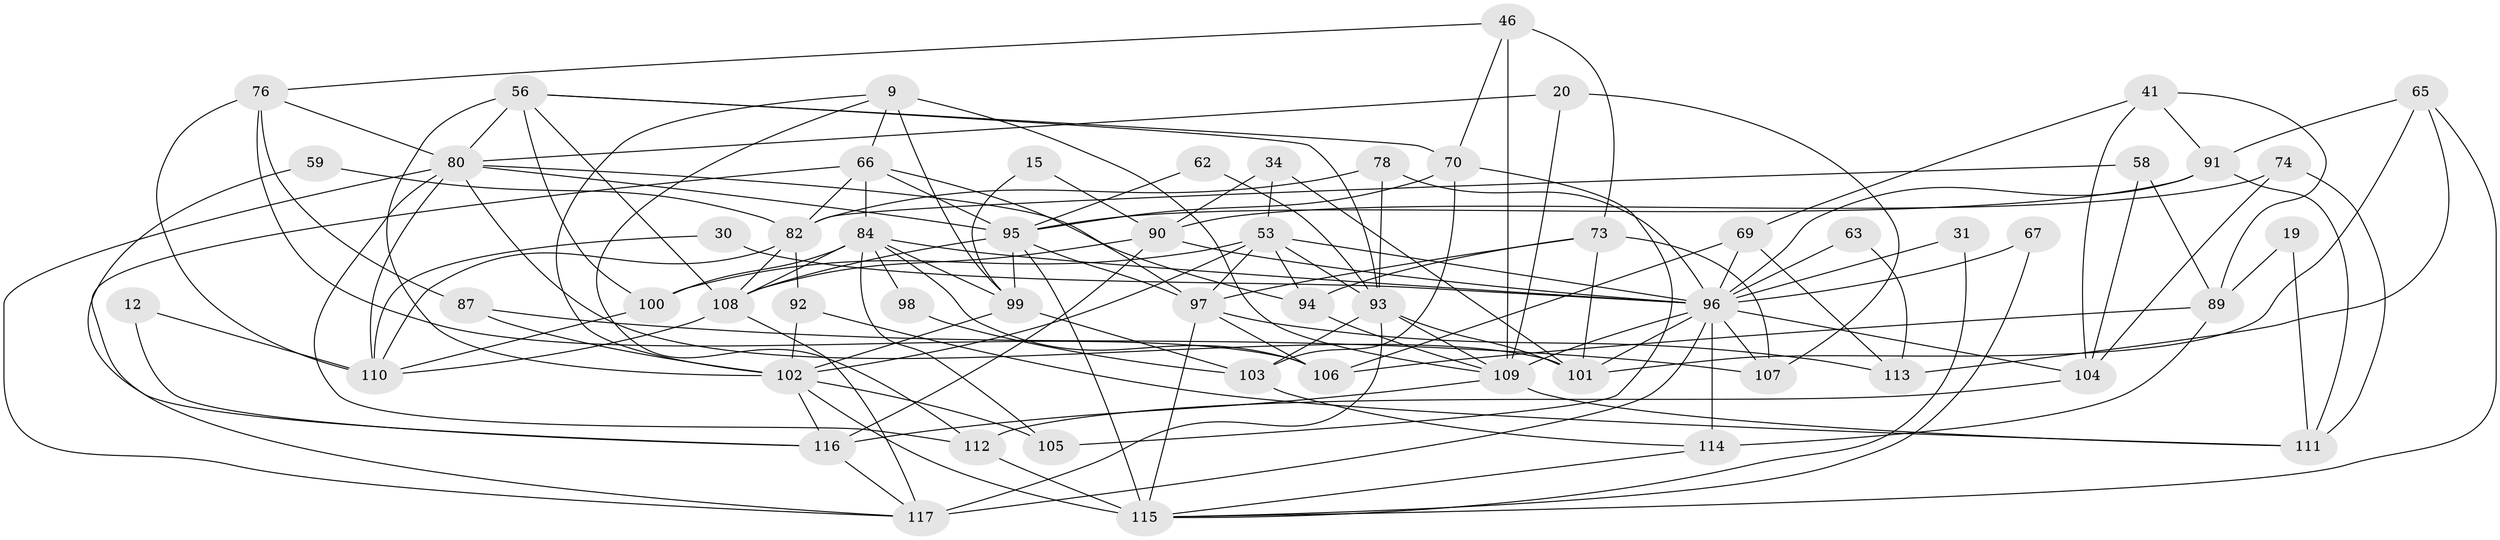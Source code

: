 // original degree distribution, {4: 0.3333333333333333, 6: 0.06837606837606838, 5: 0.20512820512820512, 2: 0.11965811965811966, 3: 0.23931623931623933, 7: 0.02564102564102564, 11: 0.008547008547008548}
// Generated by graph-tools (version 1.1) at 2025/52/03/09/25 04:52:08]
// undirected, 58 vertices, 143 edges
graph export_dot {
graph [start="1"]
  node [color=gray90,style=filled];
  9;
  12;
  15;
  19;
  20;
  30;
  31;
  34;
  41 [super="+26+36"];
  46 [super="+35"];
  53 [super="+3"];
  56 [super="+5+32"];
  58;
  59;
  62;
  63;
  65 [super="+29"];
  66 [super="+61"];
  67 [super="+45"];
  69;
  70 [super="+37"];
  73;
  74;
  76 [super="+17"];
  78;
  80 [super="+4+25+27"];
  82 [super="+54"];
  84 [super="+75"];
  87;
  89 [super="+55"];
  90 [super="+8"];
  91 [super="+7"];
  92;
  93 [super="+28"];
  94;
  95 [super="+18+11+68"];
  96 [super="+83+47+88"];
  97 [super="+24+43"];
  98;
  99 [super="+49"];
  100;
  101 [super="+39"];
  102 [super="+60+71+79+81"];
  103;
  104 [super="+22"];
  105;
  106;
  107 [super="+10"];
  108 [super="+44"];
  109 [super="+77+86"];
  110 [super="+50+64"];
  111;
  112 [super="+72"];
  113;
  114;
  115 [super="+48+40"];
  116 [super="+85"];
  117 [super="+57"];
  9 -- 112;
  9 -- 109;
  9 -- 66;
  9 -- 99 [weight=2];
  9 -- 102;
  12 -- 116;
  12 -- 110;
  15 -- 99;
  15 -- 90;
  19 -- 111;
  19 -- 89 [weight=2];
  20 -- 109;
  20 -- 107;
  20 -- 80;
  30 -- 96 [weight=2];
  30 -- 110;
  31 -- 96;
  31 -- 115;
  34 -- 101;
  34 -- 53;
  34 -- 90;
  41 -- 91 [weight=2];
  41 -- 104 [weight=2];
  41 -- 69;
  41 -- 89;
  46 -- 70;
  46 -- 73 [weight=2];
  46 -- 76;
  46 -- 109 [weight=2];
  53 -- 100;
  53 -- 94;
  53 -- 97;
  53 -- 93;
  53 -- 96 [weight=3];
  53 -- 102 [weight=2];
  56 -- 108;
  56 -- 80 [weight=2];
  56 -- 100;
  56 -- 93;
  56 -- 70;
  56 -- 102;
  58 -- 82;
  58 -- 89;
  58 -- 104;
  59 -- 116;
  59 -- 82;
  62 -- 93;
  62 -- 95;
  63 -- 113;
  63 -- 96;
  65 -- 91 [weight=2];
  65 -- 101;
  65 -- 113;
  65 -- 115;
  66 -- 82 [weight=2];
  66 -- 95;
  66 -- 97;
  66 -- 84;
  66 -- 117;
  67 -- 96 [weight=2];
  67 -- 115;
  69 -- 113;
  69 -- 106;
  69 -- 96;
  70 -- 105;
  70 -- 95;
  70 -- 103;
  73 -- 94;
  73 -- 107;
  73 -- 97;
  73 -- 101;
  74 -- 104;
  74 -- 111;
  74 -- 90;
  76 -- 87;
  76 -- 106;
  76 -- 80;
  76 -- 110;
  78 -- 82;
  78 -- 93;
  78 -- 96;
  80 -- 112;
  80 -- 94;
  80 -- 110;
  80 -- 117;
  80 -- 95;
  80 -- 101;
  82 -- 108;
  82 -- 110;
  82 -- 92;
  84 -- 99 [weight=2];
  84 -- 98;
  84 -- 105;
  84 -- 96 [weight=2];
  84 -- 100;
  84 -- 106;
  84 -- 108 [weight=2];
  87 -- 107 [weight=2];
  87 -- 102;
  89 -- 114 [weight=2];
  89 -- 106;
  90 -- 108;
  90 -- 116 [weight=2];
  90 -- 96;
  91 -- 111;
  91 -- 95 [weight=2];
  91 -- 96;
  92 -- 111;
  92 -- 102;
  93 -- 103;
  93 -- 117;
  93 -- 101;
  93 -- 109;
  94 -- 109;
  95 -- 97 [weight=3];
  95 -- 108 [weight=2];
  95 -- 99;
  95 -- 115 [weight=2];
  96 -- 101 [weight=2];
  96 -- 109 [weight=2];
  96 -- 117;
  96 -- 104;
  96 -- 107;
  96 -- 114;
  97 -- 106;
  97 -- 113;
  97 -- 115;
  98 -- 103;
  99 -- 103;
  99 -- 102;
  100 -- 110;
  102 -- 115 [weight=2];
  102 -- 105;
  102 -- 116;
  103 -- 114;
  104 -- 112;
  108 -- 117 [weight=2];
  108 -- 110;
  109 -- 111;
  109 -- 116;
  112 -- 115 [weight=3];
  114 -- 115;
  116 -- 117;
}
